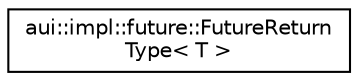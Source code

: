 digraph "Graphical Class Hierarchy"
{
 // LATEX_PDF_SIZE
  edge [fontname="Helvetica",fontsize="10",labelfontname="Helvetica",labelfontsize="10"];
  node [fontname="Helvetica",fontsize="10",shape=record];
  rankdir="LR";
  Node0 [label="aui::impl::future::FutureReturn\lType\< T \>",height=0.2,width=0.4,color="black", fillcolor="white", style="filled",URL="$structaui_1_1impl_1_1future_1_1FutureReturnType.html",tooltip=" "];
}
